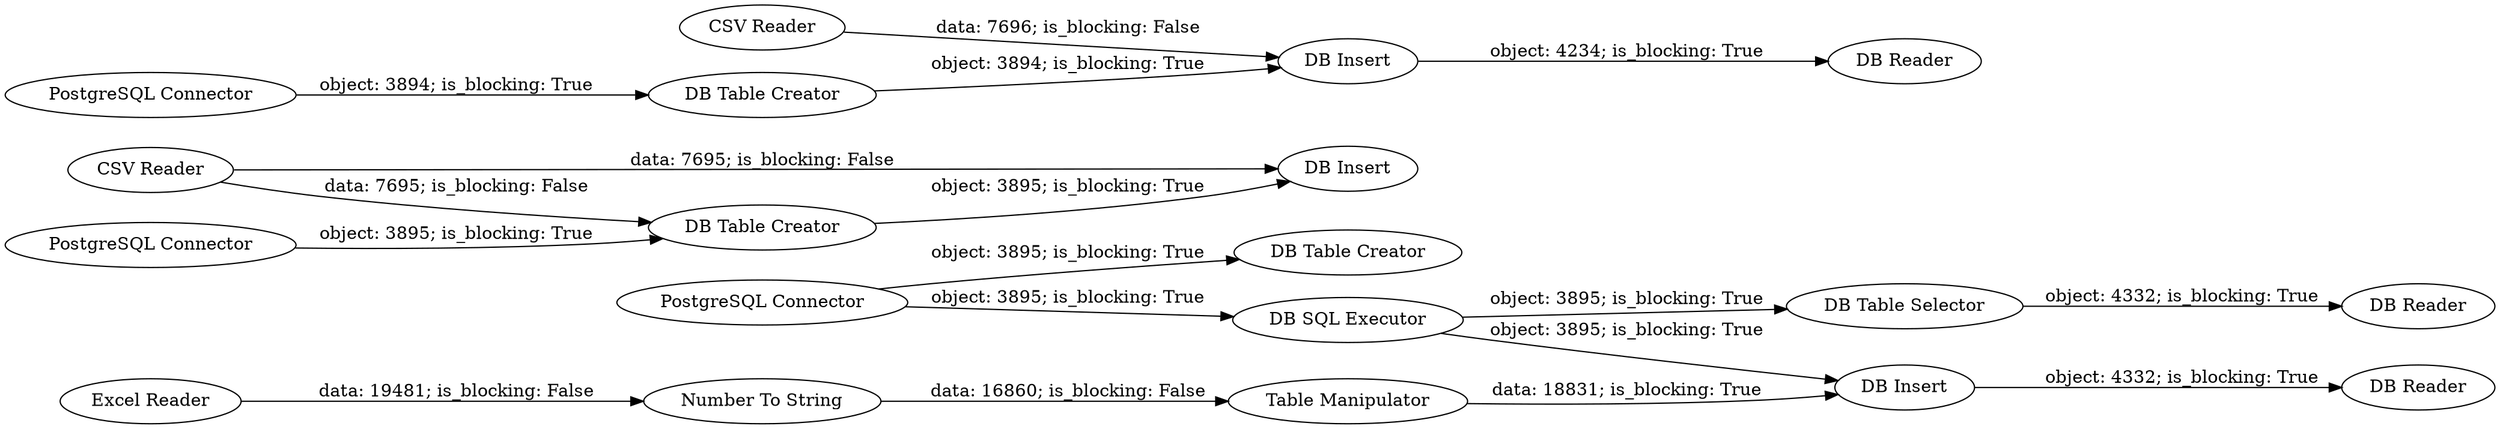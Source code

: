 digraph {
	"-1979136663968254515_70" [label="DB Table Creator"]
	"-1979136663968254515_51" [label="DB Table Selector"]
	"-1979136663968254515_23" [label="PostgreSQL Connector"]
	"-1979136663968254515_63" [label="DB Table Creator"]
	"-1979136663968254515_57" [label="DB Table Creator"]
	"-1979136663968254515_55" [label="CSV Reader"]
	"-1979136663968254515_56" [label="PostgreSQL Connector"]
	"-1979136663968254515_67" [label="DB Insert"]
	"-1979136663968254515_50" [label="Number To String"]
	"-1979136663968254515_58" [label="DB Insert"]
	"-1979136663968254515_25" [label="Excel Reader"]
	"-1979136663968254515_62" [label="PostgreSQL Connector"]
	"-1979136663968254515_48" [label="DB Insert"]
	"-1979136663968254515_54" [label="DB Reader"]
	"-1979136663968254515_52" [label="DB SQL Executor"]
	"-1979136663968254515_53" [label="DB Reader"]
	"-1979136663968254515_64" [label="CSV Reader"]
	"-1979136663968254515_59" [label="DB Reader"]
	"-1979136663968254515_49" [label="Table Manipulator"]
	"-1979136663968254515_57" -> "-1979136663968254515_58" [label="object: 3894; is_blocking: True"]
	"-1979136663968254515_63" -> "-1979136663968254515_67" [label="object: 3895; is_blocking: True"]
	"-1979136663968254515_49" -> "-1979136663968254515_48" [label="data: 18831; is_blocking: True"]
	"-1979136663968254515_56" -> "-1979136663968254515_57" [label="object: 3894; is_blocking: True"]
	"-1979136663968254515_23" -> "-1979136663968254515_52" [label="object: 3895; is_blocking: True"]
	"-1979136663968254515_48" -> "-1979136663968254515_53" [label="object: 4332; is_blocking: True"]
	"-1979136663968254515_25" -> "-1979136663968254515_50" [label="data: 19481; is_blocking: False"]
	"-1979136663968254515_64" -> "-1979136663968254515_67" [label="data: 7695; is_blocking: False"]
	"-1979136663968254515_50" -> "-1979136663968254515_49" [label="data: 16860; is_blocking: False"]
	"-1979136663968254515_55" -> "-1979136663968254515_58" [label="data: 7696; is_blocking: False"]
	"-1979136663968254515_62" -> "-1979136663968254515_63" [label="object: 3895; is_blocking: True"]
	"-1979136663968254515_64" -> "-1979136663968254515_63" [label="data: 7695; is_blocking: False"]
	"-1979136663968254515_51" -> "-1979136663968254515_54" [label="object: 4332; is_blocking: True"]
	"-1979136663968254515_52" -> "-1979136663968254515_48" [label="object: 3895; is_blocking: True"]
	"-1979136663968254515_52" -> "-1979136663968254515_51" [label="object: 3895; is_blocking: True"]
	"-1979136663968254515_23" -> "-1979136663968254515_70" [label="object: 3895; is_blocking: True"]
	"-1979136663968254515_58" -> "-1979136663968254515_59" [label="object: 4234; is_blocking: True"]
	rankdir=LR
}
